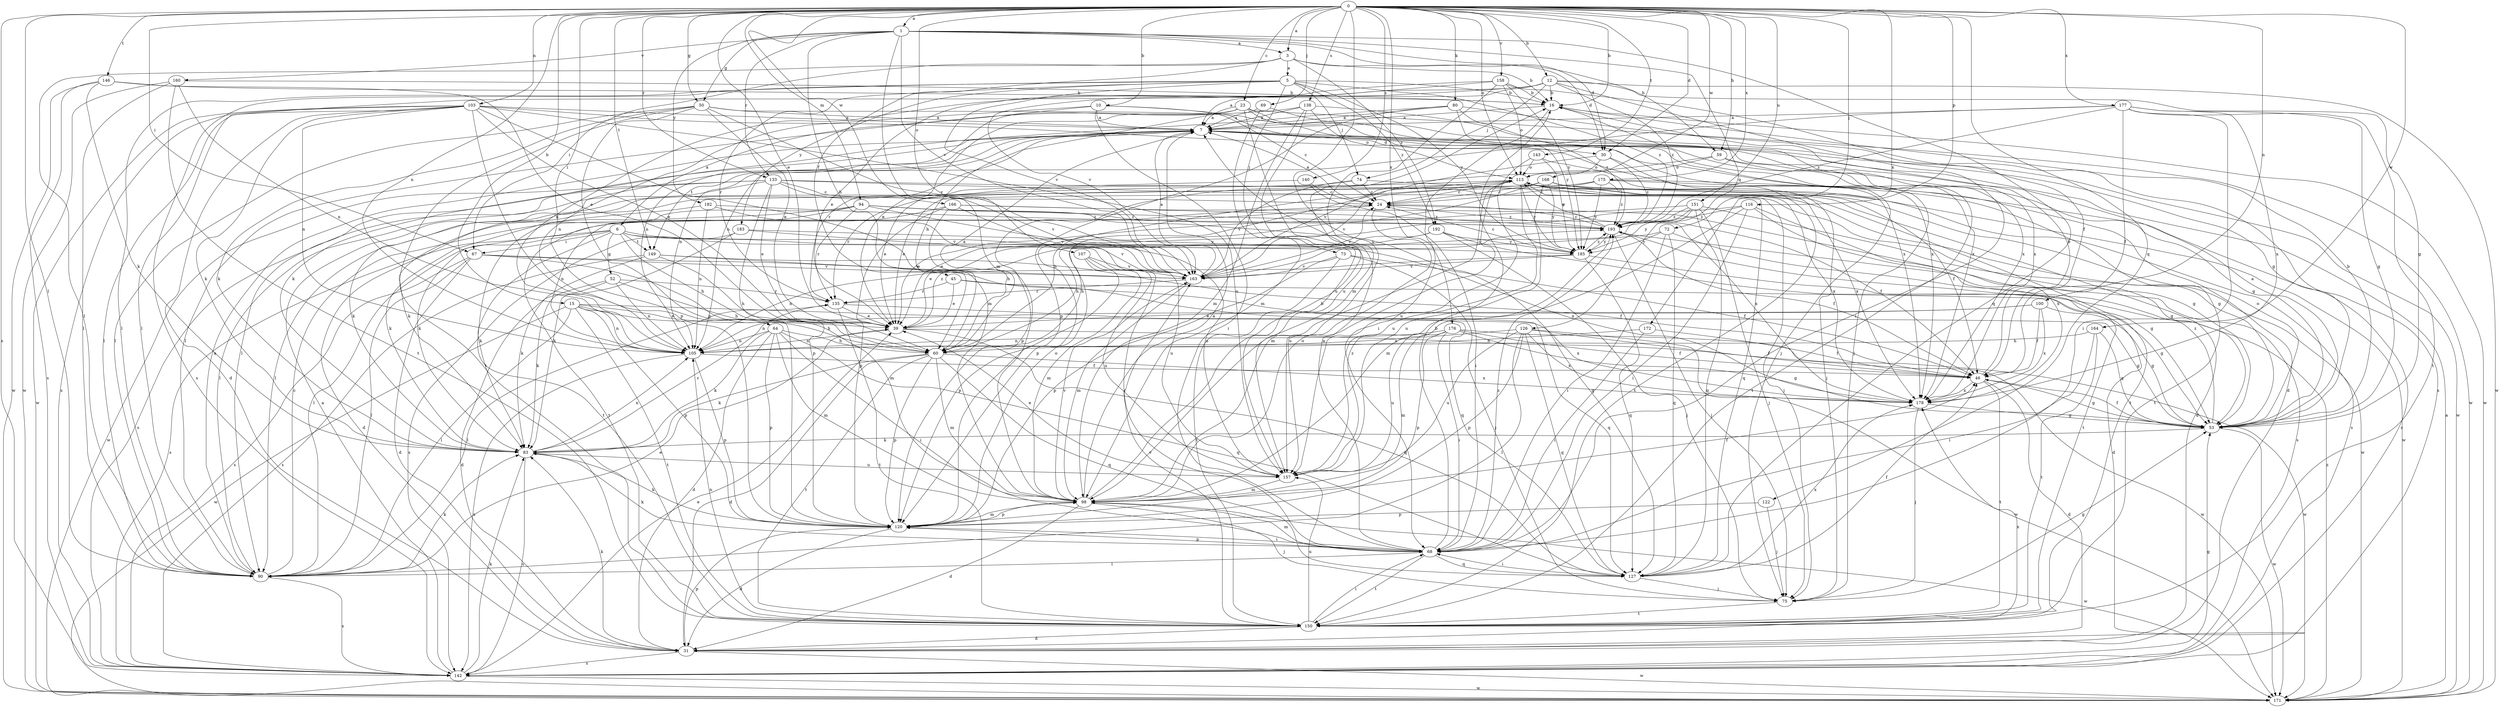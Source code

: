 strict digraph  {
0;
1;
3;
5;
6;
7;
10;
12;
15;
16;
23;
24;
30;
31;
39;
45;
46;
50;
52;
53;
59;
60;
64;
67;
68;
69;
72;
73;
74;
75;
80;
83;
90;
94;
98;
100;
103;
105;
107;
113;
116;
120;
122;
126;
127;
133;
135;
138;
140;
142;
143;
146;
149;
150;
151;
157;
158;
160;
163;
164;
166;
168;
171;
172;
175;
176;
177;
178;
182;
183;
185;
192;
193;
0 -> 1  [label=a];
0 -> 3  [label=a];
0 -> 10  [label=b];
0 -> 12  [label=b];
0 -> 15  [label=b];
0 -> 16  [label=b];
0 -> 23  [label=c];
0 -> 30  [label=d];
0 -> 39  [label=e];
0 -> 50  [label=g];
0 -> 59  [label=h];
0 -> 64  [label=i];
0 -> 67  [label=i];
0 -> 69  [label=j];
0 -> 72  [label=j];
0 -> 80  [label=k];
0 -> 90  [label=l];
0 -> 94  [label=m];
0 -> 100  [label=n];
0 -> 103  [label=n];
0 -> 105  [label=n];
0 -> 107  [label=o];
0 -> 113  [label=o];
0 -> 116  [label=p];
0 -> 122  [label=q];
0 -> 133  [label=r];
0 -> 138  [label=s];
0 -> 140  [label=s];
0 -> 142  [label=s];
0 -> 143  [label=t];
0 -> 146  [label=t];
0 -> 149  [label=t];
0 -> 151  [label=u];
0 -> 157  [label=u];
0 -> 158  [label=v];
0 -> 164  [label=w];
0 -> 166  [label=w];
0 -> 168  [label=w];
0 -> 172  [label=x];
0 -> 175  [label=x];
0 -> 176  [label=x];
0 -> 177  [label=x];
1 -> 3  [label=a];
1 -> 30  [label=d];
1 -> 50  [label=g];
1 -> 59  [label=h];
1 -> 60  [label=h];
1 -> 98  [label=m];
1 -> 126  [label=q];
1 -> 127  [label=q];
1 -> 133  [label=r];
1 -> 160  [label=v];
1 -> 163  [label=v];
1 -> 182  [label=y];
3 -> 5  [label=a];
3 -> 16  [label=b];
3 -> 30  [label=d];
3 -> 45  [label=f];
3 -> 67  [label=i];
3 -> 90  [label=l];
3 -> 192  [label=z];
5 -> 16  [label=b];
5 -> 73  [label=j];
5 -> 74  [label=j];
5 -> 90  [label=l];
5 -> 135  [label=r];
5 -> 142  [label=s];
5 -> 163  [label=v];
5 -> 183  [label=y];
5 -> 185  [label=y];
5 -> 192  [label=z];
5 -> 193  [label=z];
6 -> 52  [label=g];
6 -> 60  [label=h];
6 -> 67  [label=i];
6 -> 68  [label=i];
6 -> 83  [label=k];
6 -> 90  [label=l];
6 -> 142  [label=s];
6 -> 149  [label=t];
6 -> 163  [label=v];
6 -> 178  [label=x];
7 -> 30  [label=d];
7 -> 31  [label=d];
7 -> 90  [label=l];
7 -> 105  [label=n];
7 -> 135  [label=r];
7 -> 149  [label=t];
7 -> 171  [label=w];
10 -> 6  [label=a];
10 -> 7  [label=a];
10 -> 24  [label=c];
10 -> 68  [label=i];
10 -> 105  [label=n];
10 -> 178  [label=x];
12 -> 7  [label=a];
12 -> 16  [label=b];
12 -> 53  [label=g];
12 -> 68  [label=i];
12 -> 74  [label=j];
12 -> 105  [label=n];
12 -> 163  [label=v];
12 -> 171  [label=w];
12 -> 193  [label=z];
15 -> 39  [label=e];
15 -> 60  [label=h];
15 -> 90  [label=l];
15 -> 105  [label=n];
15 -> 120  [label=p];
15 -> 150  [label=t];
15 -> 171  [label=w];
15 -> 178  [label=x];
16 -> 7  [label=a];
16 -> 68  [label=i];
16 -> 171  [label=w];
16 -> 178  [label=x];
23 -> 7  [label=a];
23 -> 39  [label=e];
23 -> 60  [label=h];
23 -> 75  [label=j];
23 -> 105  [label=n];
23 -> 157  [label=u];
23 -> 171  [label=w];
23 -> 178  [label=x];
24 -> 7  [label=a];
24 -> 83  [label=k];
24 -> 142  [label=s];
24 -> 157  [label=u];
24 -> 193  [label=z];
30 -> 113  [label=o];
30 -> 150  [label=t];
30 -> 163  [label=v];
30 -> 193  [label=z];
31 -> 83  [label=k];
31 -> 120  [label=p];
31 -> 142  [label=s];
31 -> 171  [label=w];
31 -> 178  [label=x];
39 -> 105  [label=n];
39 -> 127  [label=q];
39 -> 171  [label=w];
39 -> 193  [label=z];
45 -> 39  [label=e];
45 -> 53  [label=g];
45 -> 127  [label=q];
45 -> 135  [label=r];
46 -> 16  [label=b];
46 -> 31  [label=d];
46 -> 53  [label=g];
46 -> 150  [label=t];
46 -> 178  [label=x];
50 -> 7  [label=a];
50 -> 39  [label=e];
50 -> 75  [label=j];
50 -> 83  [label=k];
50 -> 90  [label=l];
50 -> 120  [label=p];
50 -> 150  [label=t];
50 -> 163  [label=v];
52 -> 31  [label=d];
52 -> 60  [label=h];
52 -> 83  [label=k];
52 -> 105  [label=n];
52 -> 135  [label=r];
53 -> 7  [label=a];
53 -> 16  [label=b];
53 -> 46  [label=f];
53 -> 83  [label=k];
53 -> 113  [label=o];
53 -> 171  [label=w];
53 -> 193  [label=z];
59 -> 53  [label=g];
59 -> 113  [label=o];
59 -> 120  [label=p];
59 -> 150  [label=t];
60 -> 7  [label=a];
60 -> 31  [label=d];
60 -> 83  [label=k];
60 -> 98  [label=m];
60 -> 120  [label=p];
60 -> 127  [label=q];
60 -> 150  [label=t];
60 -> 178  [label=x];
64 -> 31  [label=d];
64 -> 60  [label=h];
64 -> 68  [label=i];
64 -> 83  [label=k];
64 -> 98  [label=m];
64 -> 105  [label=n];
64 -> 120  [label=p];
64 -> 127  [label=q];
67 -> 31  [label=d];
67 -> 90  [label=l];
67 -> 98  [label=m];
67 -> 127  [label=q];
67 -> 142  [label=s];
67 -> 163  [label=v];
68 -> 7  [label=a];
68 -> 16  [label=b];
68 -> 83  [label=k];
68 -> 90  [label=l];
68 -> 98  [label=m];
68 -> 120  [label=p];
68 -> 127  [label=q];
68 -> 150  [label=t];
68 -> 193  [label=z];
69 -> 7  [label=a];
69 -> 98  [label=m];
69 -> 178  [label=x];
72 -> 60  [label=h];
72 -> 68  [label=i];
72 -> 127  [label=q];
72 -> 150  [label=t];
72 -> 185  [label=y];
73 -> 46  [label=f];
73 -> 75  [label=j];
73 -> 120  [label=p];
73 -> 150  [label=t];
73 -> 163  [label=v];
74 -> 24  [label=c];
74 -> 39  [label=e];
74 -> 53  [label=g];
74 -> 163  [label=v];
75 -> 53  [label=g];
75 -> 150  [label=t];
80 -> 7  [label=a];
80 -> 83  [label=k];
80 -> 120  [label=p];
80 -> 142  [label=s];
80 -> 185  [label=y];
80 -> 193  [label=z];
83 -> 105  [label=n];
83 -> 135  [label=r];
83 -> 142  [label=s];
83 -> 157  [label=u];
90 -> 7  [label=a];
90 -> 24  [label=c];
90 -> 39  [label=e];
90 -> 83  [label=k];
90 -> 142  [label=s];
94 -> 31  [label=d];
94 -> 83  [label=k];
94 -> 105  [label=n];
94 -> 127  [label=q];
94 -> 135  [label=r];
94 -> 157  [label=u];
94 -> 178  [label=x];
94 -> 193  [label=z];
98 -> 7  [label=a];
98 -> 16  [label=b];
98 -> 31  [label=d];
98 -> 46  [label=f];
98 -> 75  [label=j];
98 -> 113  [label=o];
98 -> 120  [label=p];
98 -> 163  [label=v];
98 -> 171  [label=w];
100 -> 39  [label=e];
100 -> 46  [label=f];
100 -> 53  [label=g];
100 -> 105  [label=n];
100 -> 178  [label=x];
103 -> 7  [label=a];
103 -> 31  [label=d];
103 -> 39  [label=e];
103 -> 83  [label=k];
103 -> 90  [label=l];
103 -> 98  [label=m];
103 -> 105  [label=n];
103 -> 120  [label=p];
103 -> 142  [label=s];
103 -> 157  [label=u];
103 -> 171  [label=w];
103 -> 178  [label=x];
105 -> 46  [label=f];
105 -> 120  [label=p];
105 -> 142  [label=s];
107 -> 98  [label=m];
107 -> 120  [label=p];
107 -> 157  [label=u];
107 -> 163  [label=v];
113 -> 24  [label=c];
113 -> 31  [label=d];
113 -> 75  [label=j];
113 -> 90  [label=l];
113 -> 98  [label=m];
113 -> 120  [label=p];
113 -> 150  [label=t];
113 -> 157  [label=u];
113 -> 163  [label=v];
113 -> 171  [label=w];
113 -> 178  [label=x];
113 -> 185  [label=y];
116 -> 39  [label=e];
116 -> 53  [label=g];
116 -> 68  [label=i];
116 -> 98  [label=m];
116 -> 178  [label=x];
116 -> 193  [label=z];
120 -> 31  [label=d];
120 -> 68  [label=i];
120 -> 83  [label=k];
120 -> 98  [label=m];
120 -> 113  [label=o];
122 -> 75  [label=j];
122 -> 120  [label=p];
126 -> 46  [label=f];
126 -> 90  [label=l];
126 -> 105  [label=n];
126 -> 120  [label=p];
126 -> 127  [label=q];
126 -> 157  [label=u];
126 -> 171  [label=w];
126 -> 178  [label=x];
127 -> 46  [label=f];
127 -> 68  [label=i];
127 -> 75  [label=j];
127 -> 178  [label=x];
133 -> 24  [label=c];
133 -> 39  [label=e];
133 -> 53  [label=g];
133 -> 90  [label=l];
133 -> 120  [label=p];
133 -> 127  [label=q];
133 -> 142  [label=s];
133 -> 163  [label=v];
133 -> 171  [label=w];
135 -> 39  [label=e];
135 -> 53  [label=g];
135 -> 90  [label=l];
135 -> 150  [label=t];
138 -> 7  [label=a];
138 -> 53  [label=g];
138 -> 90  [label=l];
138 -> 98  [label=m];
138 -> 113  [label=o];
138 -> 157  [label=u];
140 -> 24  [label=c];
140 -> 68  [label=i];
140 -> 83  [label=k];
142 -> 7  [label=a];
142 -> 39  [label=e];
142 -> 53  [label=g];
142 -> 83  [label=k];
142 -> 171  [label=w];
143 -> 75  [label=j];
143 -> 113  [label=o];
143 -> 157  [label=u];
143 -> 185  [label=y];
146 -> 16  [label=b];
146 -> 39  [label=e];
146 -> 83  [label=k];
146 -> 142  [label=s];
146 -> 171  [label=w];
149 -> 46  [label=f];
149 -> 60  [label=h];
149 -> 83  [label=k];
149 -> 142  [label=s];
149 -> 163  [label=v];
150 -> 31  [label=d];
150 -> 68  [label=i];
150 -> 105  [label=n];
150 -> 157  [label=u];
150 -> 163  [label=v];
151 -> 39  [label=e];
151 -> 75  [label=j];
151 -> 127  [label=q];
151 -> 163  [label=v];
151 -> 171  [label=w];
151 -> 185  [label=y];
151 -> 193  [label=z];
157 -> 39  [label=e];
157 -> 98  [label=m];
157 -> 193  [label=z];
158 -> 16  [label=b];
158 -> 39  [label=e];
158 -> 46  [label=f];
158 -> 90  [label=l];
158 -> 98  [label=m];
158 -> 113  [label=o];
158 -> 185  [label=y];
160 -> 16  [label=b];
160 -> 90  [label=l];
160 -> 105  [label=n];
160 -> 150  [label=t];
160 -> 171  [label=w];
163 -> 7  [label=a];
163 -> 24  [label=c];
163 -> 98  [label=m];
163 -> 135  [label=r];
164 -> 53  [label=g];
164 -> 60  [label=h];
164 -> 68  [label=i];
164 -> 150  [label=t];
166 -> 46  [label=f];
166 -> 60  [label=h];
166 -> 120  [label=p];
166 -> 150  [label=t];
166 -> 163  [label=v];
166 -> 193  [label=z];
168 -> 24  [label=c];
168 -> 46  [label=f];
168 -> 60  [label=h];
168 -> 135  [label=r];
168 -> 142  [label=s];
168 -> 157  [label=u];
168 -> 178  [label=x];
168 -> 185  [label=y];
171 -> 7  [label=a];
171 -> 193  [label=z];
172 -> 46  [label=f];
172 -> 68  [label=i];
172 -> 105  [label=n];
175 -> 24  [label=c];
175 -> 39  [label=e];
175 -> 83  [label=k];
175 -> 142  [label=s];
175 -> 150  [label=t];
175 -> 185  [label=y];
175 -> 193  [label=z];
176 -> 46  [label=f];
176 -> 53  [label=g];
176 -> 68  [label=i];
176 -> 98  [label=m];
176 -> 105  [label=n];
176 -> 120  [label=p];
176 -> 157  [label=u];
176 -> 171  [label=w];
177 -> 7  [label=a];
177 -> 46  [label=f];
177 -> 53  [label=g];
177 -> 68  [label=i];
177 -> 105  [label=n];
177 -> 150  [label=t];
177 -> 178  [label=x];
177 -> 193  [label=z];
178 -> 53  [label=g];
178 -> 75  [label=j];
182 -> 105  [label=n];
182 -> 150  [label=t];
182 -> 163  [label=v];
182 -> 193  [label=z];
183 -> 83  [label=k];
183 -> 142  [label=s];
183 -> 157  [label=u];
183 -> 185  [label=y];
185 -> 24  [label=c];
185 -> 31  [label=d];
185 -> 105  [label=n];
185 -> 127  [label=q];
185 -> 163  [label=v];
185 -> 193  [label=z];
192 -> 39  [label=e];
192 -> 53  [label=g];
192 -> 60  [label=h];
192 -> 75  [label=j];
192 -> 185  [label=y];
193 -> 24  [label=c];
193 -> 46  [label=f];
193 -> 75  [label=j];
193 -> 113  [label=o];
193 -> 185  [label=y];
}
